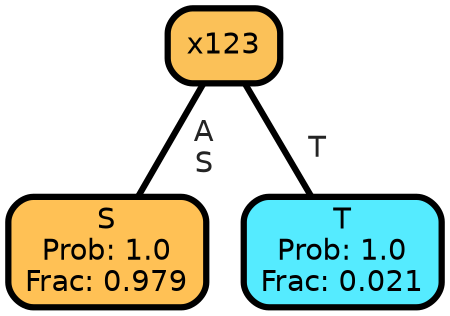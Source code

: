 graph Tree {
node [shape=box, style="filled, rounded",color="black",penwidth="3",fontcolor="black",                 fontname=helvetica] ;
graph [ranksep="0 equally", splines=straight,                 bgcolor=transparent, dpi=200] ;
edge [fontname=helvetica, fontweight=bold,fontcolor=grey14,color=black] ;
0 [label="S
Prob: 1.0
Frac: 0.979", fillcolor="#ffc155"] ;
1 [label="x123", fillcolor="#fbc158"] ;
2 [label="T
Prob: 1.0
Frac: 0.021", fillcolor="#55ebff"] ;
1 -- 0 [label=" A\n S",penwidth=3] ;
1 -- 2 [label=" T",penwidth=3] ;
{rank = same;}}